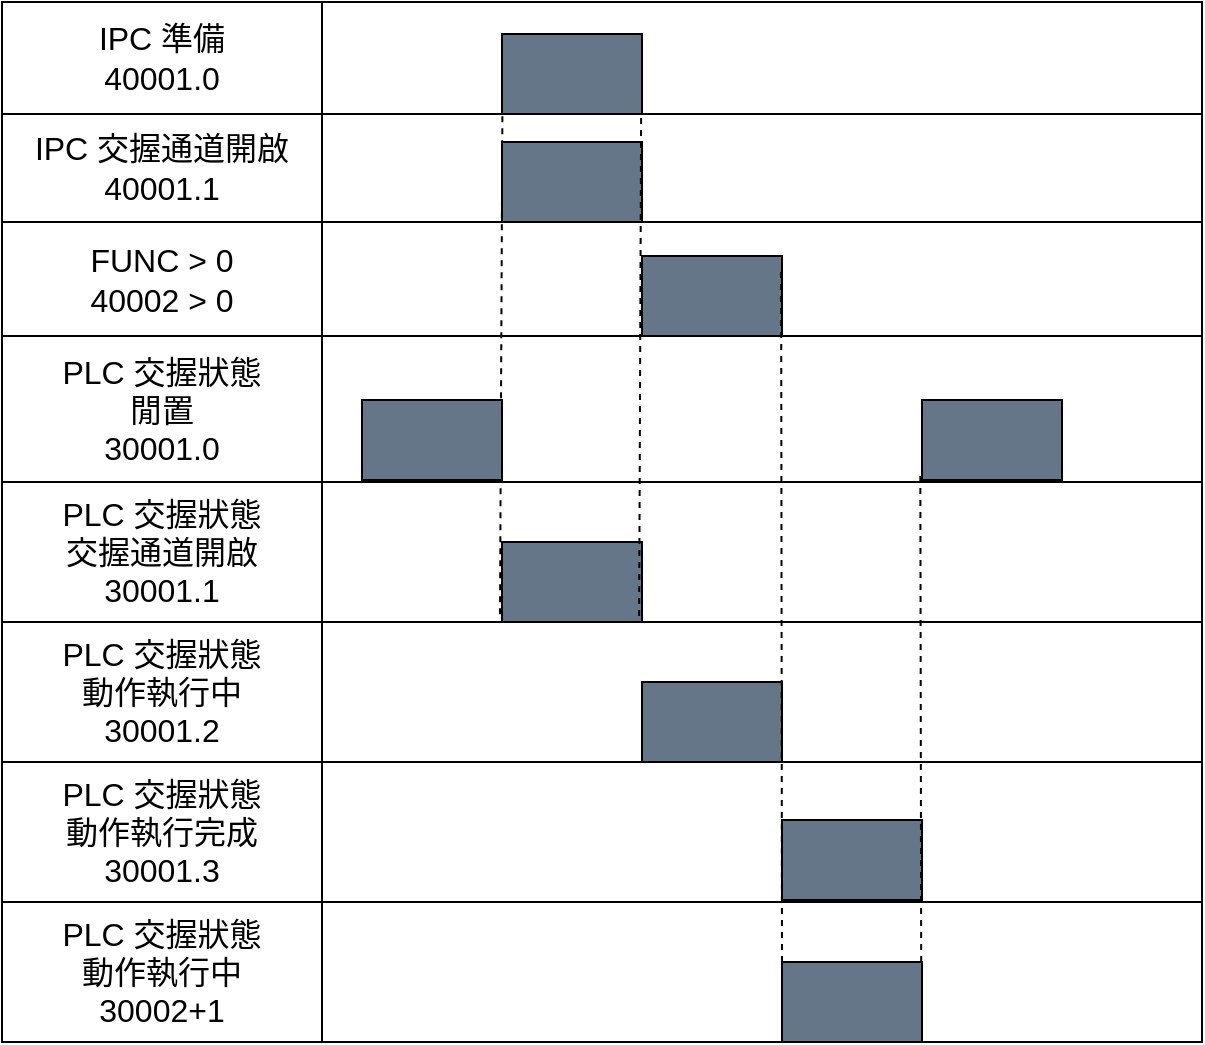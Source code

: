 <mxfile version="28.0.9">
  <diagram name="第 1 页" id="jIi_-YIakTyajCElGTT-">
    <mxGraphModel dx="1737" dy="878" grid="1" gridSize="10" guides="1" tooltips="1" connect="1" arrows="1" fold="1" page="1" pageScale="1" pageWidth="1169" pageHeight="827" math="0" shadow="0">
      <root>
        <mxCell id="0" />
        <mxCell id="1" parent="0" />
        <mxCell id="aK55Ml5ozFXgyBLaSb5B-3" value="" style="shape=table;startSize=0;container=1;collapsible=0;childLayout=tableLayout;fontSize=16;points=[[0,0,0,0,0],[0,0.25,0,0,0],[0,0.5,0,0,0],[0,0.75,0,0,0],[0,1,0,0,0],[0.25,0,0,0,0],[0.25,1,0,0,0],[0.5,0,0,0,0],[0.5,1,0,0,0],[0.75,0,0,0,0],[0.75,1,0,0,0],[1,0,0,0,0],[1,0.25,0,0,0],[1,0.5,0,0,0],[1,0.75,0,0,0],[1,1,0,0,0]];strokeColor=default;swimlaneFillColor=none;gradientColor=none;fillColor=none;" vertex="1" parent="1">
          <mxGeometry x="284" y="140" width="600" height="520" as="geometry" />
        </mxCell>
        <mxCell id="aK55Ml5ozFXgyBLaSb5B-4" value="" style="shape=tableRow;horizontal=0;startSize=0;swimlaneHead=0;swimlaneBody=0;strokeColor=inherit;top=0;left=0;bottom=0;right=0;collapsible=0;dropTarget=0;fillColor=none;points=[[0,0.5],[1,0.5]];portConstraint=eastwest;fontSize=16;" vertex="1" parent="aK55Ml5ozFXgyBLaSb5B-3">
          <mxGeometry width="600" height="56" as="geometry" />
        </mxCell>
        <mxCell id="aK55Ml5ozFXgyBLaSb5B-5" value="IPC 準備&lt;div&gt;40001.0&lt;/div&gt;" style="shape=partialRectangle;html=1;whiteSpace=wrap;connectable=0;strokeColor=inherit;overflow=hidden;fillColor=none;top=0;left=0;bottom=0;right=0;pointerEvents=1;fontSize=16;" vertex="1" parent="aK55Ml5ozFXgyBLaSb5B-4">
          <mxGeometry width="160" height="56" as="geometry">
            <mxRectangle width="160" height="56" as="alternateBounds" />
          </mxGeometry>
        </mxCell>
        <mxCell id="aK55Ml5ozFXgyBLaSb5B-6" value="" style="shape=partialRectangle;html=1;whiteSpace=wrap;connectable=0;strokeColor=inherit;overflow=hidden;fillColor=none;top=0;left=0;bottom=0;right=0;pointerEvents=1;fontSize=16;dashed=1;" vertex="1" parent="aK55Ml5ozFXgyBLaSb5B-4">
          <mxGeometry x="160" width="440" height="56" as="geometry">
            <mxRectangle width="440" height="56" as="alternateBounds" />
          </mxGeometry>
        </mxCell>
        <mxCell id="aK55Ml5ozFXgyBLaSb5B-88" value="" style="shape=tableRow;horizontal=0;startSize=0;swimlaneHead=0;swimlaneBody=0;strokeColor=inherit;top=0;left=0;bottom=0;right=0;collapsible=0;dropTarget=0;fillColor=none;points=[[0,0.5],[1,0.5]];portConstraint=eastwest;fontSize=16;" vertex="1" parent="aK55Ml5ozFXgyBLaSb5B-3">
          <mxGeometry y="56" width="600" height="54" as="geometry" />
        </mxCell>
        <mxCell id="aK55Ml5ozFXgyBLaSb5B-89" value="IPC 交握通道開啟&lt;div&gt;40001.1&lt;/div&gt;" style="shape=partialRectangle;html=1;whiteSpace=wrap;connectable=0;strokeColor=inherit;overflow=hidden;fillColor=none;top=0;left=0;bottom=0;right=0;pointerEvents=1;fontSize=16;" vertex="1" parent="aK55Ml5ozFXgyBLaSb5B-88">
          <mxGeometry width="160" height="54" as="geometry">
            <mxRectangle width="160" height="54" as="alternateBounds" />
          </mxGeometry>
        </mxCell>
        <mxCell id="aK55Ml5ozFXgyBLaSb5B-90" value="" style="shape=partialRectangle;html=1;whiteSpace=wrap;connectable=0;strokeColor=inherit;overflow=hidden;fillColor=none;top=0;left=0;bottom=0;right=0;pointerEvents=1;fontSize=16;" vertex="1" parent="aK55Ml5ozFXgyBLaSb5B-88">
          <mxGeometry x="160" width="440" height="54" as="geometry">
            <mxRectangle width="440" height="54" as="alternateBounds" />
          </mxGeometry>
        </mxCell>
        <mxCell id="aK55Ml5ozFXgyBLaSb5B-8" value="" style="shape=tableRow;horizontal=0;startSize=0;swimlaneHead=0;swimlaneBody=0;strokeColor=inherit;top=0;left=0;bottom=0;right=0;collapsible=0;dropTarget=0;fillColor=none;points=[[0,0.5],[1,0.5]];portConstraint=eastwest;fontSize=16;" vertex="1" parent="aK55Ml5ozFXgyBLaSb5B-3">
          <mxGeometry y="110" width="600" height="57" as="geometry" />
        </mxCell>
        <mxCell id="aK55Ml5ozFXgyBLaSb5B-9" value="FUNC &amp;gt; 0&lt;div&gt;40002 &amp;gt; 0&lt;/div&gt;" style="shape=partialRectangle;html=1;whiteSpace=wrap;connectable=0;strokeColor=inherit;overflow=hidden;fillColor=none;top=0;left=0;bottom=0;right=0;pointerEvents=1;fontSize=16;" vertex="1" parent="aK55Ml5ozFXgyBLaSb5B-8">
          <mxGeometry width="160" height="57" as="geometry">
            <mxRectangle width="160" height="57" as="alternateBounds" />
          </mxGeometry>
        </mxCell>
        <mxCell id="aK55Ml5ozFXgyBLaSb5B-10" value="" style="shape=partialRectangle;html=1;whiteSpace=wrap;connectable=0;strokeColor=inherit;overflow=hidden;fillColor=none;top=0;left=0;bottom=0;right=0;pointerEvents=1;fontSize=16;" vertex="1" parent="aK55Ml5ozFXgyBLaSb5B-8">
          <mxGeometry x="160" width="440" height="57" as="geometry">
            <mxRectangle width="440" height="57" as="alternateBounds" />
          </mxGeometry>
        </mxCell>
        <mxCell id="aK55Ml5ozFXgyBLaSb5B-52" style="shape=tableRow;horizontal=0;startSize=0;swimlaneHead=0;swimlaneBody=0;strokeColor=inherit;top=0;left=0;bottom=0;right=0;collapsible=0;dropTarget=0;fillColor=none;points=[[0,0.5],[1,0.5]];portConstraint=eastwest;fontSize=16;" vertex="1" parent="aK55Ml5ozFXgyBLaSb5B-3">
          <mxGeometry y="167" width="600" height="73" as="geometry" />
        </mxCell>
        <mxCell id="aK55Ml5ozFXgyBLaSb5B-53" value="PLC 交握狀態&lt;div&gt;閒置&lt;/div&gt;&lt;div&gt;30001.0&lt;/div&gt;" style="shape=partialRectangle;html=1;whiteSpace=wrap;connectable=0;strokeColor=inherit;overflow=hidden;fillColor=none;top=0;left=0;bottom=0;right=0;pointerEvents=1;fontSize=16;" vertex="1" parent="aK55Ml5ozFXgyBLaSb5B-52">
          <mxGeometry width="160" height="73" as="geometry">
            <mxRectangle width="160" height="73" as="alternateBounds" />
          </mxGeometry>
        </mxCell>
        <mxCell id="aK55Ml5ozFXgyBLaSb5B-54" style="shape=partialRectangle;html=1;whiteSpace=wrap;connectable=0;strokeColor=inherit;overflow=hidden;fillColor=none;top=0;left=0;bottom=0;right=0;pointerEvents=1;fontSize=16;" vertex="1" parent="aK55Ml5ozFXgyBLaSb5B-52">
          <mxGeometry x="160" width="440" height="73" as="geometry">
            <mxRectangle width="440" height="73" as="alternateBounds" />
          </mxGeometry>
        </mxCell>
        <mxCell id="aK55Ml5ozFXgyBLaSb5B-70" style="shape=tableRow;horizontal=0;startSize=0;swimlaneHead=0;swimlaneBody=0;strokeColor=inherit;top=0;left=0;bottom=0;right=0;collapsible=0;dropTarget=0;fillColor=none;points=[[0,0.5],[1,0.5]];portConstraint=eastwest;fontSize=16;" vertex="1" parent="aK55Ml5ozFXgyBLaSb5B-3">
          <mxGeometry y="240" width="600" height="70" as="geometry" />
        </mxCell>
        <mxCell id="aK55Ml5ozFXgyBLaSb5B-71" value="PLC 交握狀態&lt;div&gt;交握通道開啟&lt;/div&gt;&lt;div&gt;30001.1&lt;/div&gt;" style="shape=partialRectangle;html=1;whiteSpace=wrap;connectable=0;strokeColor=inherit;overflow=hidden;fillColor=none;top=0;left=0;bottom=0;right=0;pointerEvents=1;fontSize=16;" vertex="1" parent="aK55Ml5ozFXgyBLaSb5B-70">
          <mxGeometry width="160" height="70" as="geometry">
            <mxRectangle width="160" height="70" as="alternateBounds" />
          </mxGeometry>
        </mxCell>
        <mxCell id="aK55Ml5ozFXgyBLaSb5B-72" style="shape=partialRectangle;html=1;whiteSpace=wrap;connectable=0;strokeColor=inherit;overflow=hidden;fillColor=none;top=0;left=0;bottom=0;right=0;pointerEvents=1;fontSize=16;" vertex="1" parent="aK55Ml5ozFXgyBLaSb5B-70">
          <mxGeometry x="160" width="440" height="70" as="geometry">
            <mxRectangle width="440" height="70" as="alternateBounds" />
          </mxGeometry>
        </mxCell>
        <mxCell id="aK55Ml5ozFXgyBLaSb5B-75" style="shape=tableRow;horizontal=0;startSize=0;swimlaneHead=0;swimlaneBody=0;strokeColor=inherit;top=0;left=0;bottom=0;right=0;collapsible=0;dropTarget=0;fillColor=none;points=[[0,0.5],[1,0.5]];portConstraint=eastwest;fontSize=16;" vertex="1" parent="aK55Ml5ozFXgyBLaSb5B-3">
          <mxGeometry y="310" width="600" height="70" as="geometry" />
        </mxCell>
        <mxCell id="aK55Ml5ozFXgyBLaSb5B-76" value="PLC 交握狀態&lt;div&gt;動作執行中&lt;/div&gt;&lt;div&gt;30001.2&lt;/div&gt;" style="shape=partialRectangle;html=1;whiteSpace=wrap;connectable=0;strokeColor=inherit;overflow=hidden;fillColor=none;top=0;left=0;bottom=0;right=0;pointerEvents=1;fontSize=16;" vertex="1" parent="aK55Ml5ozFXgyBLaSb5B-75">
          <mxGeometry width="160" height="70" as="geometry">
            <mxRectangle width="160" height="70" as="alternateBounds" />
          </mxGeometry>
        </mxCell>
        <mxCell id="aK55Ml5ozFXgyBLaSb5B-77" style="shape=partialRectangle;html=1;whiteSpace=wrap;connectable=0;strokeColor=inherit;overflow=hidden;fillColor=none;top=0;left=0;bottom=0;right=0;pointerEvents=1;fontSize=16;" vertex="1" parent="aK55Ml5ozFXgyBLaSb5B-75">
          <mxGeometry x="160" width="440" height="70" as="geometry">
            <mxRectangle width="440" height="70" as="alternateBounds" />
          </mxGeometry>
        </mxCell>
        <mxCell id="aK55Ml5ozFXgyBLaSb5B-60" style="shape=tableRow;horizontal=0;startSize=0;swimlaneHead=0;swimlaneBody=0;strokeColor=inherit;top=0;left=0;bottom=0;right=0;collapsible=0;dropTarget=0;fillColor=none;points=[[0,0.5],[1,0.5]];portConstraint=eastwest;fontSize=16;" vertex="1" parent="aK55Ml5ozFXgyBLaSb5B-3">
          <mxGeometry y="380" width="600" height="70" as="geometry" />
        </mxCell>
        <mxCell id="aK55Ml5ozFXgyBLaSb5B-61" value="PLC 交握狀態&lt;div&gt;動作執行完成&lt;/div&gt;&lt;div&gt;30001.3&lt;/div&gt;" style="shape=partialRectangle;html=1;whiteSpace=wrap;connectable=0;strokeColor=inherit;overflow=hidden;fillColor=none;top=0;left=0;bottom=0;right=0;pointerEvents=1;fontSize=16;" vertex="1" parent="aK55Ml5ozFXgyBLaSb5B-60">
          <mxGeometry width="160" height="70" as="geometry">
            <mxRectangle width="160" height="70" as="alternateBounds" />
          </mxGeometry>
        </mxCell>
        <mxCell id="aK55Ml5ozFXgyBLaSb5B-62" style="shape=partialRectangle;html=1;whiteSpace=wrap;connectable=0;strokeColor=inherit;overflow=hidden;fillColor=none;top=0;left=0;bottom=0;right=0;pointerEvents=1;fontSize=16;" vertex="1" parent="aK55Ml5ozFXgyBLaSb5B-60">
          <mxGeometry x="160" width="440" height="70" as="geometry">
            <mxRectangle width="440" height="70" as="alternateBounds" />
          </mxGeometry>
        </mxCell>
        <mxCell id="aK55Ml5ozFXgyBLaSb5B-56" style="shape=tableRow;horizontal=0;startSize=0;swimlaneHead=0;swimlaneBody=0;strokeColor=inherit;top=0;left=0;bottom=0;right=0;collapsible=0;dropTarget=0;fillColor=none;points=[[0,0.5],[1,0.5]];portConstraint=eastwest;fontSize=16;" vertex="1" parent="aK55Ml5ozFXgyBLaSb5B-3">
          <mxGeometry y="450" width="600" height="70" as="geometry" />
        </mxCell>
        <mxCell id="aK55Ml5ozFXgyBLaSb5B-57" value="PLC 交握狀態&lt;div&gt;動作執行中&lt;/div&gt;&lt;div&gt;30002+1&lt;/div&gt;" style="shape=partialRectangle;html=1;whiteSpace=wrap;connectable=0;strokeColor=inherit;overflow=hidden;fillColor=none;top=0;left=0;bottom=0;right=0;pointerEvents=1;fontSize=16;" vertex="1" parent="aK55Ml5ozFXgyBLaSb5B-56">
          <mxGeometry width="160" height="70" as="geometry">
            <mxRectangle width="160" height="70" as="alternateBounds" />
          </mxGeometry>
        </mxCell>
        <mxCell id="aK55Ml5ozFXgyBLaSb5B-58" style="shape=partialRectangle;html=1;whiteSpace=wrap;connectable=0;strokeColor=inherit;overflow=hidden;fillColor=none;top=0;left=0;bottom=0;right=0;pointerEvents=1;fontSize=16;" vertex="1" parent="aK55Ml5ozFXgyBLaSb5B-56">
          <mxGeometry x="160" width="440" height="70" as="geometry">
            <mxRectangle width="440" height="70" as="alternateBounds" />
          </mxGeometry>
        </mxCell>
        <mxCell id="aK55Ml5ozFXgyBLaSb5B-104" value="" style="endArrow=none;dashed=1;html=1;rounded=0;entryX=0.417;entryY=-0.013;entryDx=0;entryDy=0;entryPerimeter=0;exitX=0.415;exitY=-0.055;exitDx=0;exitDy=0;exitPerimeter=0;" edge="1" parent="aK55Ml5ozFXgyBLaSb5B-3" source="aK55Ml5ozFXgyBLaSb5B-75" target="aK55Ml5ozFXgyBLaSb5B-88">
          <mxGeometry width="50" height="50" relative="1" as="geometry">
            <mxPoint x="250" y="200" as="sourcePoint" />
            <mxPoint x="296" y="149" as="targetPoint" />
          </mxGeometry>
        </mxCell>
        <mxCell id="aK55Ml5ozFXgyBLaSb5B-94" value="" style="rounded=0;whiteSpace=wrap;html=1;fillColor=#647687;fontColor=#ffffff;strokeColor=default;gradientColor=none;" vertex="1" parent="1">
          <mxGeometry x="534" y="156" width="70" height="40" as="geometry" />
        </mxCell>
        <mxCell id="aK55Ml5ozFXgyBLaSb5B-96" value="" style="rounded=0;whiteSpace=wrap;html=1;fillColor=#647687;fontColor=#ffffff;strokeColor=default;gradientColor=none;" vertex="1" parent="1">
          <mxGeometry x="534" y="210" width="70" height="40" as="geometry" />
        </mxCell>
        <mxCell id="aK55Ml5ozFXgyBLaSb5B-97" value="" style="rounded=0;whiteSpace=wrap;html=1;fillColor=#647687;fontColor=#ffffff;strokeColor=default;gradientColor=none;" vertex="1" parent="1">
          <mxGeometry x="464" y="339" width="70" height="40" as="geometry" />
        </mxCell>
        <mxCell id="aK55Ml5ozFXgyBLaSb5B-98" value="" style="rounded=0;whiteSpace=wrap;html=1;fillColor=#647687;fontColor=#ffffff;strokeColor=default;gradientColor=none;" vertex="1" parent="1">
          <mxGeometry x="534" y="410" width="70" height="40" as="geometry" />
        </mxCell>
        <mxCell id="aK55Ml5ozFXgyBLaSb5B-99" value="" style="rounded=0;whiteSpace=wrap;html=1;fillColor=#647687;fontColor=#ffffff;strokeColor=default;gradientColor=none;" vertex="1" parent="1">
          <mxGeometry x="604" y="480" width="70" height="40" as="geometry" />
        </mxCell>
        <mxCell id="aK55Ml5ozFXgyBLaSb5B-100" value="" style="rounded=0;whiteSpace=wrap;html=1;fillColor=#647687;fontColor=#ffffff;strokeColor=default;gradientColor=none;" vertex="1" parent="1">
          <mxGeometry x="674" y="549" width="70" height="40" as="geometry" />
        </mxCell>
        <mxCell id="aK55Ml5ozFXgyBLaSb5B-101" value="" style="rounded=0;whiteSpace=wrap;html=1;fillColor=#647687;fontColor=#ffffff;strokeColor=default;gradientColor=none;" vertex="1" parent="1">
          <mxGeometry x="674" y="620" width="70" height="40" as="geometry" />
        </mxCell>
        <mxCell id="aK55Ml5ozFXgyBLaSb5B-102" value="" style="rounded=0;whiteSpace=wrap;html=1;fillColor=#647687;fontColor=#ffffff;strokeColor=default;gradientColor=none;" vertex="1" parent="1">
          <mxGeometry x="744" y="339" width="70" height="40" as="geometry" />
        </mxCell>
        <mxCell id="aK55Ml5ozFXgyBLaSb5B-103" value="" style="rounded=0;whiteSpace=wrap;html=1;fillColor=#647687;fontColor=#ffffff;strokeColor=default;gradientColor=none;" vertex="1" parent="1">
          <mxGeometry x="604" y="267" width="70" height="40" as="geometry" />
        </mxCell>
        <mxCell id="aK55Ml5ozFXgyBLaSb5B-105" value="" style="endArrow=none;dashed=1;html=1;rounded=0;entryX=0.417;entryY=-0.013;entryDx=0;entryDy=0;entryPerimeter=0;exitX=0.415;exitY=-0.055;exitDx=0;exitDy=0;exitPerimeter=0;" edge="1" parent="1">
          <mxGeometry width="50" height="50" relative="1" as="geometry">
            <mxPoint x="602.57" y="447" as="sourcePoint" />
            <mxPoint x="603.57" y="196" as="targetPoint" />
          </mxGeometry>
        </mxCell>
        <mxCell id="aK55Ml5ozFXgyBLaSb5B-106" value="" style="endArrow=none;dashed=1;html=1;rounded=0;entryX=0.417;entryY=-0.013;entryDx=0;entryDy=0;entryPerimeter=0;exitX=0;exitY=0;exitDx=0;exitDy=0;" edge="1" parent="1" source="aK55Ml5ozFXgyBLaSb5B-101">
          <mxGeometry width="50" height="50" relative="1" as="geometry">
            <mxPoint x="674" y="520" as="sourcePoint" />
            <mxPoint x="673.57" y="274.5" as="targetPoint" />
          </mxGeometry>
        </mxCell>
        <mxCell id="aK55Ml5ozFXgyBLaSb5B-107" value="" style="endArrow=none;dashed=1;html=1;rounded=0;entryX=0.417;entryY=-0.013;entryDx=0;entryDy=0;entryPerimeter=0;" edge="1" parent="1">
          <mxGeometry width="50" height="50" relative="1" as="geometry">
            <mxPoint x="743.6" y="620" as="sourcePoint" />
            <mxPoint x="743.17" y="374.5" as="targetPoint" />
          </mxGeometry>
        </mxCell>
      </root>
    </mxGraphModel>
  </diagram>
</mxfile>
